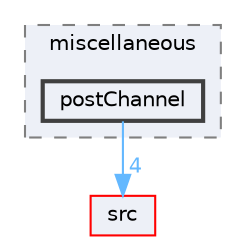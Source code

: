 digraph "applications/utilities/postProcessing/miscellaneous/postChannel"
{
 // LATEX_PDF_SIZE
  bgcolor="transparent";
  edge [fontname=Helvetica,fontsize=10,labelfontname=Helvetica,labelfontsize=10];
  node [fontname=Helvetica,fontsize=10,shape=box,height=0.2,width=0.4];
  compound=true
  subgraph clusterdir_2e3c7ef0b2b6965fe976cda0e513e145 {
    graph [ bgcolor="#edf0f7", pencolor="grey50", label="miscellaneous", fontname=Helvetica,fontsize=10 style="filled,dashed", URL="dir_2e3c7ef0b2b6965fe976cda0e513e145.html",tooltip=""]
  dir_a25db855ce6327889412945c30ed383c [label="postChannel", fillcolor="#edf0f7", color="grey25", style="filled,bold", URL="dir_a25db855ce6327889412945c30ed383c.html",tooltip=""];
  }
  dir_68267d1309a1af8e8297ef4c3efbcdba [label="src", fillcolor="#edf0f7", color="red", style="filled", URL="dir_68267d1309a1af8e8297ef4c3efbcdba.html",tooltip=""];
  dir_a25db855ce6327889412945c30ed383c->dir_68267d1309a1af8e8297ef4c3efbcdba [headlabel="4", labeldistance=1.5 headhref="dir_003013_003729.html" href="dir_003013_003729.html" color="steelblue1" fontcolor="steelblue1"];
}
